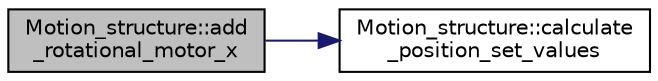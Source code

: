 digraph "Motion_structure::add_rotational_motor_x"
{
  edge [fontname="Helvetica",fontsize="10",labelfontname="Helvetica",labelfontsize="10"];
  node [fontname="Helvetica",fontsize="10",shape=record];
  rankdir="LR";
  Node1 [label="Motion_structure::add\l_rotational_motor_x",height=0.2,width=0.4,color="black", fillcolor="grey75", style="filled" fontcolor="black"];
  Node1 -> Node2 [color="midnightblue",fontsize="10",style="solid",fontname="Helvetica"];
  Node2 [label="Motion_structure::calculate\l_position_set_values",height=0.2,width=0.4,color="black", fillcolor="white", style="filled",URL="$class_motion__structure.html#af3914223e9464c84fa894f2674604cff"];
}
